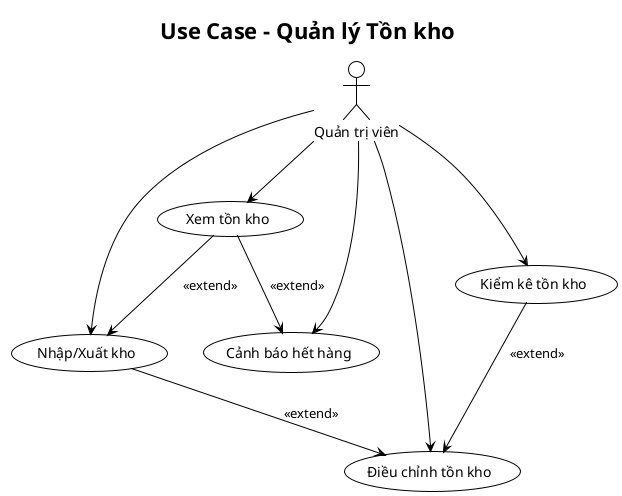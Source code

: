 @startuml
!theme plain
skinparam actorStyle rectangle
skinparam usecaseStyle rectangle

title Use Case - Quản lý Tồn kho

actor "Quản trị viên" as Admin

usecase "Xem tồn kho" as UC1
usecase "Nhập/Xuất kho" as UC2
usecase "Điều chỉnh tồn kho" as UC3
usecase "Kiểm kê tồn kho" as UC4
usecase "Cảnh báo hết hàng" as UC5

Admin --> UC1
Admin --> UC2
Admin --> UC3
Admin --> UC4
Admin --> UC5

UC1 --> UC2 : <<extend>>
UC2 --> UC3 : <<extend>>
UC4 --> UC3 : <<extend>>
UC1 --> UC5 : <<extend>>

@enduml
